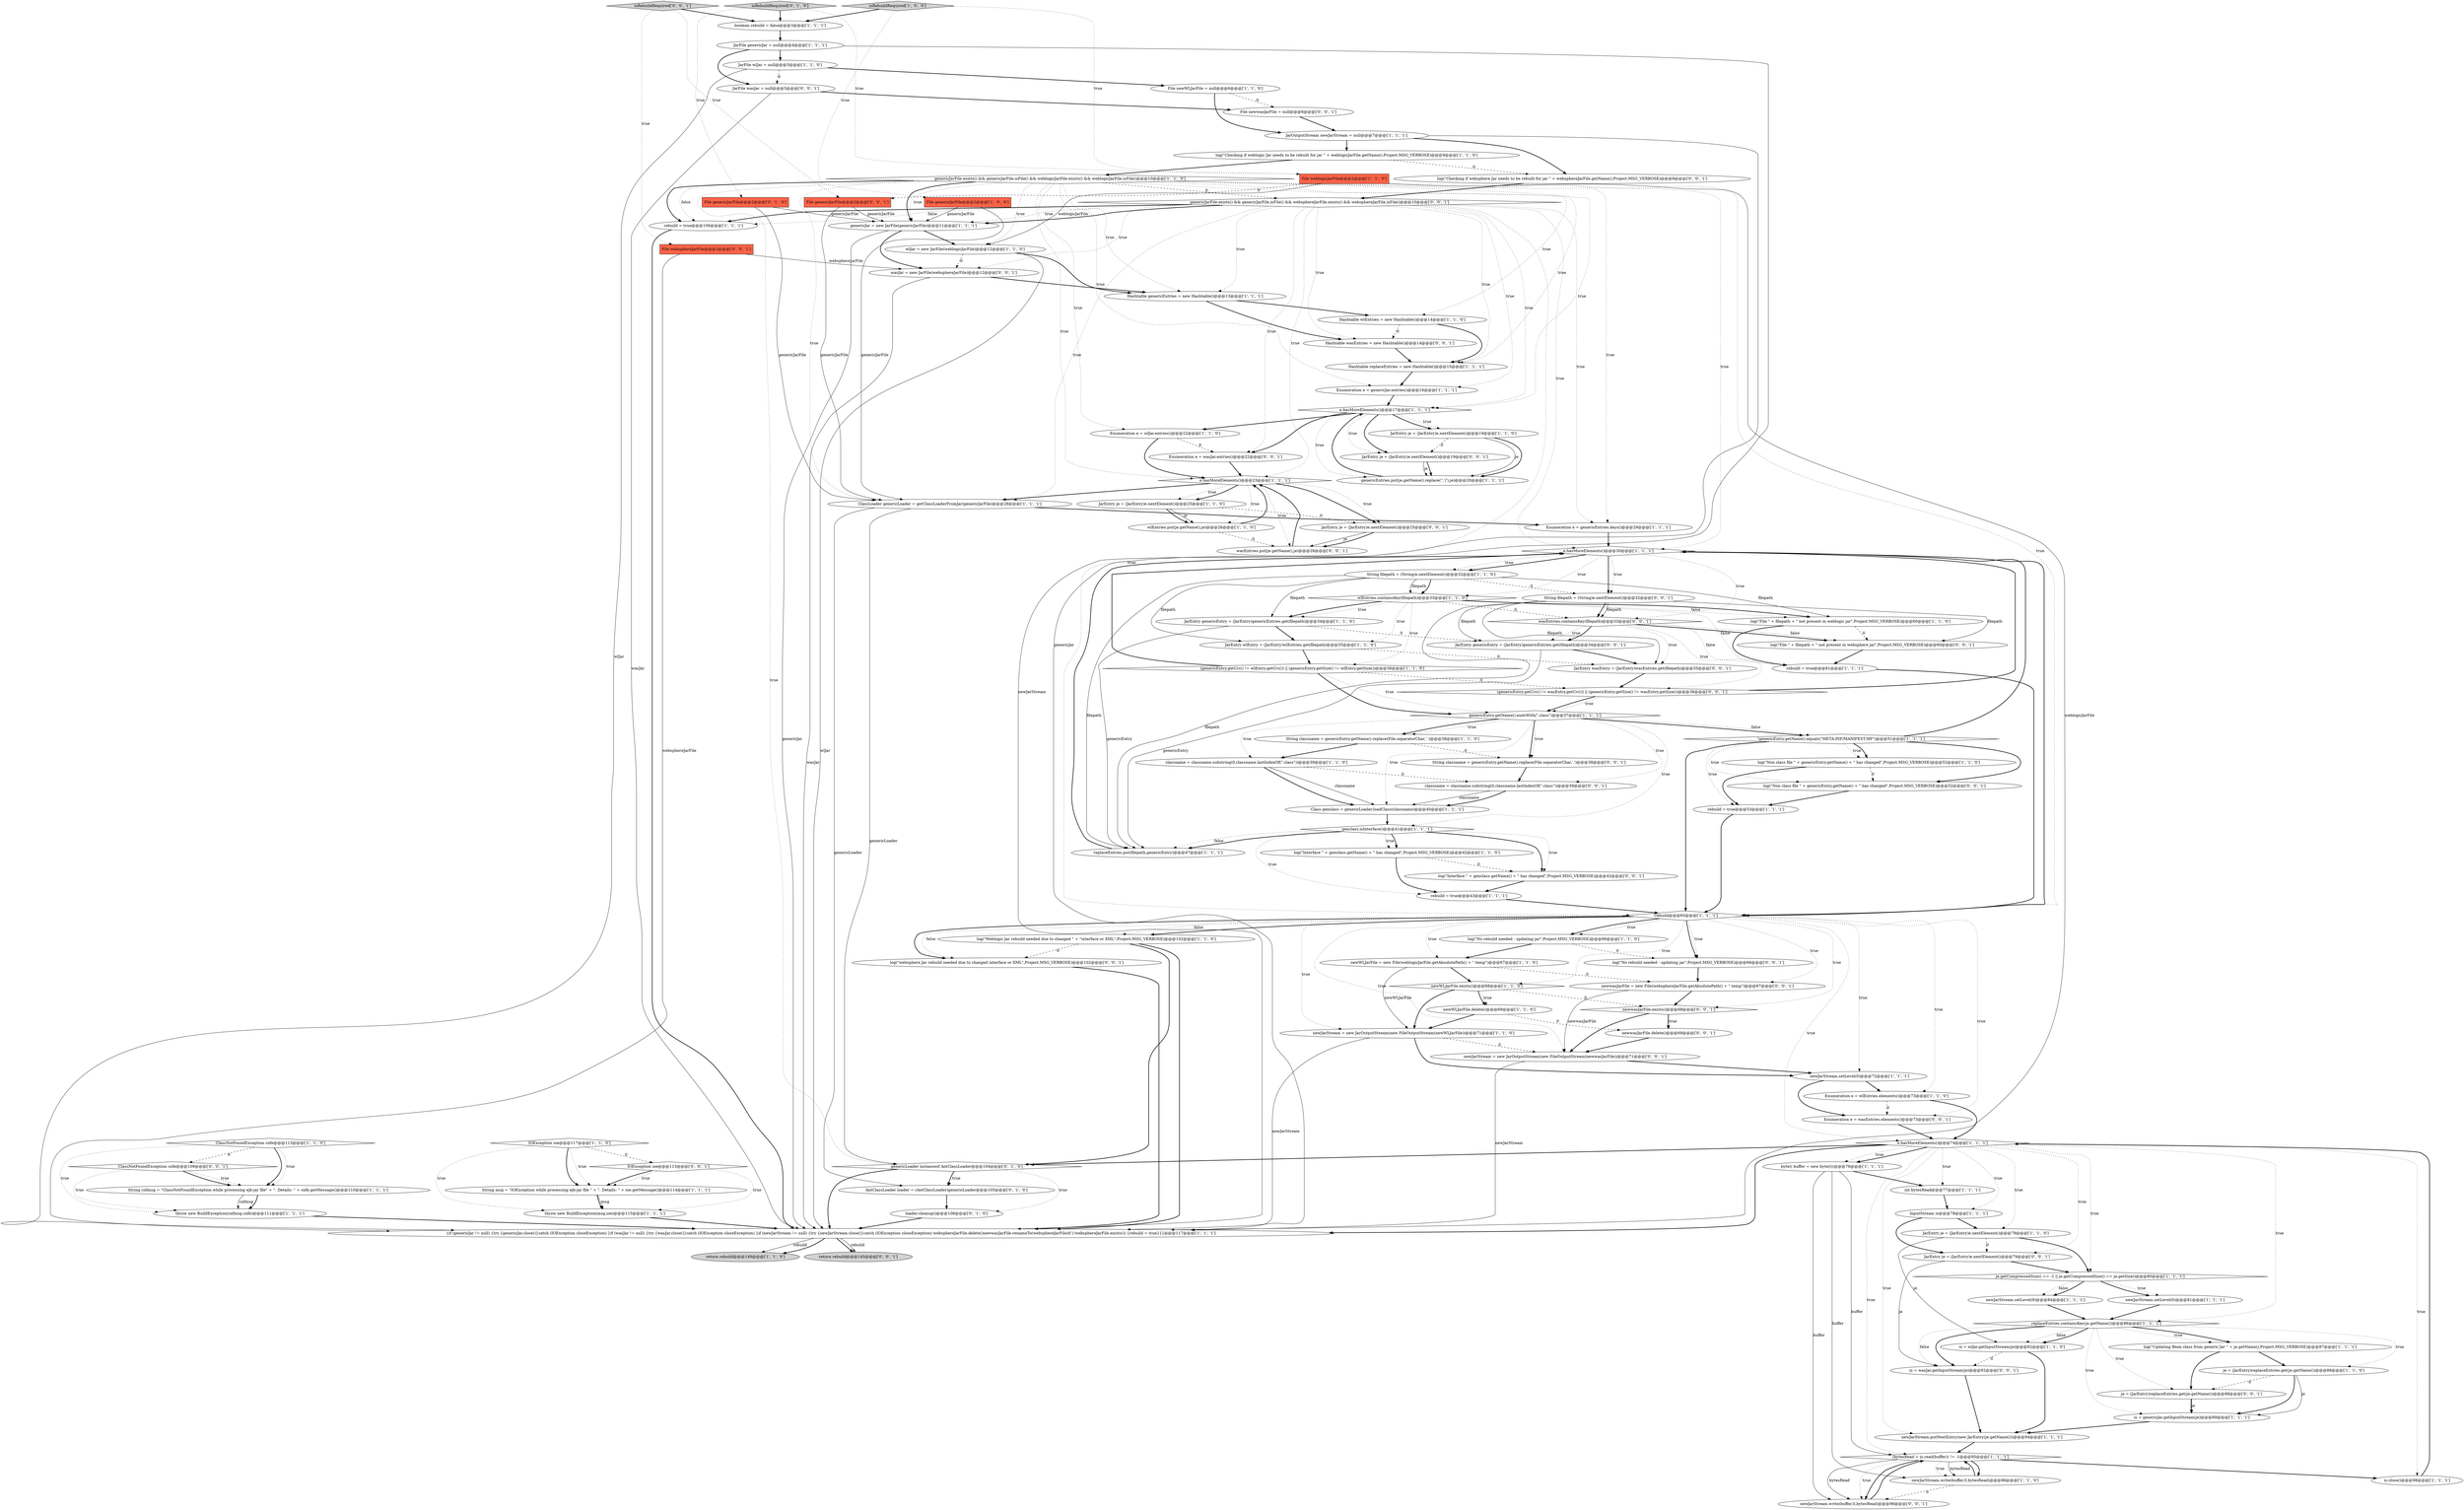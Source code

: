 digraph {
75 [style = filled, label = "newWLJarFile = new File(weblogicJarFile.getAbsolutePath() + \".temp\")@@@67@@@['1', '1', '0']", fillcolor = white, shape = ellipse image = "AAA0AAABBB1BBB"];
29 [style = filled, label = "(bytesRead = is.read(buffer)) != -1@@@95@@@['1', '1', '1']", fillcolor = white, shape = diamond image = "AAA0AAABBB1BBB"];
22 [style = filled, label = "genericJar = new JarFile(genericJarFile)@@@11@@@['1', '1', '1']", fillcolor = white, shape = ellipse image = "AAA0AAABBB1BBB"];
116 [style = filled, label = "log(\"File \" + filepath + \" not present in websphere jar\",Project.MSG_VERBOSE)@@@60@@@['0', '0', '1']", fillcolor = white, shape = ellipse image = "AAA0AAABBB3BBB"];
14 [style = filled, label = "Enumeration e = wlEntries.elements()@@@73@@@['1', '1', '0']", fillcolor = white, shape = ellipse image = "AAA0AAABBB1BBB"];
11 [style = filled, label = "boolean rebuild = false@@@3@@@['1', '1', '1']", fillcolor = white, shape = ellipse image = "AAA0AAABBB1BBB"];
9 [style = filled, label = "JarEntry wlEntry = (JarEntry)wlEntries.get(filepath)@@@35@@@['1', '1', '0']", fillcolor = white, shape = ellipse image = "AAA0AAABBB1BBB"];
32 [style = filled, label = "File newWLJarFile = null@@@6@@@['1', '1', '0']", fillcolor = white, shape = ellipse image = "AAA0AAABBB1BBB"];
39 [style = filled, label = "e.hasMoreElements()@@@17@@@['1', '1', '1']", fillcolor = white, shape = diamond image = "AAA0AAABBB1BBB"];
55 [style = filled, label = "wlEntries.put(je.getName(),je)@@@26@@@['1', '1', '0']", fillcolor = white, shape = ellipse image = "AAA0AAABBB1BBB"];
85 [style = filled, label = "JarEntry wasEntry = (JarEntry)wasEntries.get(filepath)@@@35@@@['0', '0', '1']", fillcolor = white, shape = ellipse image = "AAA0AAABBB3BBB"];
80 [style = filled, label = "AntClassLoader loader = (AntClassLoader)genericLoader@@@105@@@['0', '1', '0']", fillcolor = white, shape = ellipse image = "AAA1AAABBB2BBB"];
13 [style = filled, label = "ClassNotFoundException cnfe@@@113@@@['1', '1', '0']", fillcolor = white, shape = diamond image = "AAA0AAABBB1BBB"];
43 [style = filled, label = "JarOutputStream newJarStream = null@@@7@@@['1', '1', '1']", fillcolor = white, shape = ellipse image = "AAA0AAABBB1BBB"];
74 [style = filled, label = "log(\"Interface \" + genclass.getName() + \" has changed\",Project.MSG_VERBOSE)@@@42@@@['1', '1', '0']", fillcolor = white, shape = ellipse image = "AAA0AAABBB1BBB"];
12 [style = filled, label = "newJarStream = new JarOutputStream(new FileOutputStream(newWLJarFile))@@@71@@@['1', '1', '0']", fillcolor = white, shape = ellipse image = "AAA0AAABBB1BBB"];
40 [style = filled, label = "newWLJarFile.delete()@@@69@@@['1', '1', '0']", fillcolor = white, shape = ellipse image = "AAA0AAABBB1BBB"];
6 [style = filled, label = "IOException ioe@@@117@@@['1', '1', '0']", fillcolor = white, shape = diamond image = "AAA0AAABBB1BBB"];
68 [style = filled, label = "JarEntry je = (JarEntry)e.nextElement()@@@79@@@['1', '1', '0']", fillcolor = white, shape = ellipse image = "AAA0AAABBB1BBB"];
88 [style = filled, label = "log(\"Interface \" + genclass.getName() + \" has changed\",Project.MSG_VERBOSE)@@@42@@@['0', '0', '1']", fillcolor = white, shape = ellipse image = "AAA0AAABBB3BBB"];
24 [style = filled, label = "Hashtable genericEntries = new Hashtable()@@@13@@@['1', '1', '1']", fillcolor = white, shape = ellipse image = "AAA0AAABBB1BBB"];
31 [style = filled, label = "rebuild = true@@@53@@@['1', '1', '1']", fillcolor = white, shape = ellipse image = "AAA0AAABBB1BBB"];
42 [style = filled, label = "newJarStream.setLevel(0)@@@81@@@['1', '1', '1']", fillcolor = white, shape = ellipse image = "AAA0AAABBB1BBB"];
53 [style = filled, label = "log(\"Non class file \" + genericEntry.getName() + \" has changed\",Project.MSG_VERBOSE)@@@52@@@['1', '1', '0']", fillcolor = white, shape = ellipse image = "AAA0AAABBB1BBB"];
50 [style = filled, label = "je = (JarEntry)replaceEntries.get(je.getName())@@@88@@@['1', '1', '0']", fillcolor = white, shape = ellipse image = "AAA0AAABBB1BBB"];
114 [style = filled, label = "newwasJarFile = new File(websphereJarFile.getAbsolutePath() + \".temp\")@@@67@@@['0', '0', '1']", fillcolor = white, shape = ellipse image = "AAA0AAABBB3BBB"];
18 [style = filled, label = "(genericEntry.getCrc() != wlEntry.getCrc()) || (genericEntry.getSize() != wlEntry.getSize())@@@36@@@['1', '1', '0']", fillcolor = white, shape = diamond image = "AAA0AAABBB1BBB"];
115 [style = filled, label = "wasJar = new JarFile(websphereJarFile)@@@12@@@['0', '0', '1']", fillcolor = white, shape = ellipse image = "AAA0AAABBB3BBB"];
59 [style = filled, label = "wlJar = new JarFile(weblogicJarFile)@@@12@@@['1', '1', '0']", fillcolor = white, shape = ellipse image = "AAA0AAABBB1BBB"];
21 [style = filled, label = "{if (genericJar != null) {try {genericJar.close()}catch (IOException closeException) }if (wasJar != null) {try {wasJar.close()}catch (IOException closeException) }if (newJarStream != null) {try {newJarStream.close()}catch (IOException closeException) websphereJarFile.delete()newwasJarFile.renameTo(websphereJarFile)if (!websphereJarFile.exists()) {rebuild = true}}}@@@117@@@['1', '1', '1']", fillcolor = white, shape = ellipse image = "AAA0AAABBB1BBB"];
76 [style = filled, label = "JarEntry je = (JarEntry)e.nextElement()@@@25@@@['1', '1', '0']", fillcolor = white, shape = ellipse image = "AAA0AAABBB1BBB"];
52 [style = filled, label = "rebuild = true@@@106@@@['1', '1', '1']", fillcolor = white, shape = ellipse image = "AAA0AAABBB1BBB"];
97 [style = filled, label = "genericJarFile.exists() && genericJarFile.isFile() && websphereJarFile.exists() && websphereJarFile.isFile()@@@10@@@['0', '0', '1']", fillcolor = white, shape = diamond image = "AAA0AAABBB3BBB"];
62 [style = filled, label = "File weblogicJarFile@@@2@@@['1', '1', '0']", fillcolor = tomato, shape = box image = "AAA0AAABBB1BBB"];
58 [style = filled, label = "replaceEntries.containsKey(je.getName())@@@86@@@['1', '1', '1']", fillcolor = white, shape = diamond image = "AAA0AAABBB1BBB"];
28 [style = filled, label = "newJarStream.setLevel(9)@@@84@@@['1', '1', '1']", fillcolor = white, shape = ellipse image = "AAA0AAABBB1BBB"];
109 [style = filled, label = "log(\"Checking if websphere Jar needs to be rebuilt for jar \" + websphereJarFile.getName(),Project.MSG_VERBOSE)@@@9@@@['0', '0', '1']", fillcolor = white, shape = ellipse image = "AAA0AAABBB3BBB"];
37 [style = filled, label = "e.hasMoreElements()@@@74@@@['1', '1', '1']", fillcolor = white, shape = diamond image = "AAA0AAABBB1BBB"];
112 [style = filled, label = "newJarStream = new JarOutputStream(new FileOutputStream(newwasJarFile))@@@71@@@['0', '0', '1']", fillcolor = white, shape = ellipse image = "AAA0AAABBB3BBB"];
94 [style = filled, label = "return rebuild@@@145@@@['0', '0', '1']", fillcolor = lightgray, shape = ellipse image = "AAA0AAABBB3BBB"];
54 [style = filled, label = "is = genericJar.getInputStream(je)@@@89@@@['1', '1', '1']", fillcolor = white, shape = ellipse image = "AAA0AAABBB1BBB"];
96 [style = filled, label = "ClassNotFoundException cnfe@@@109@@@['0', '0', '1']", fillcolor = white, shape = diamond image = "AAA0AAABBB3BBB"];
70 [style = filled, label = "JarFile wlJar = null@@@5@@@['1', '1', '0']", fillcolor = white, shape = ellipse image = "AAA0AAABBB1BBB"];
90 [style = filled, label = "isRebuildRequired['0', '0', '1']", fillcolor = lightgray, shape = diamond image = "AAA0AAABBB3BBB"];
66 [style = filled, label = "newJarStream.setLevel(0)@@@72@@@['1', '1', '1']", fillcolor = white, shape = ellipse image = "AAA0AAABBB1BBB"];
57 [style = filled, label = "newWLJarFile.exists()@@@68@@@['1', '1', '0']", fillcolor = white, shape = diamond image = "AAA0AAABBB1BBB"];
8 [style = filled, label = "byte(( buffer = new byte((((@@@76@@@['1', '1', '1']", fillcolor = white, shape = ellipse image = "AAA0AAABBB1BBB"];
51 [style = filled, label = "Hashtable wlEntries = new Hashtable()@@@14@@@['1', '1', '0']", fillcolor = white, shape = ellipse image = "AAA0AAABBB1BBB"];
44 [style = filled, label = "e.hasMoreElements()@@@30@@@['1', '1', '1']", fillcolor = white, shape = diamond image = "AAA0AAABBB1BBB"];
120 [style = filled, label = "newwasJarFile.delete()@@@69@@@['0', '0', '1']", fillcolor = white, shape = ellipse image = "AAA0AAABBB3BBB"];
110 [style = filled, label = "File genericJarFile@@@2@@@['0', '0', '1']", fillcolor = tomato, shape = box image = "AAA0AAABBB3BBB"];
38 [style = filled, label = "wlEntries.containsKey(filepath)@@@33@@@['1', '1', '0']", fillcolor = white, shape = diamond image = "AAA0AAABBB1BBB"];
45 [style = filled, label = "String filepath = (String)e.nextElement()@@@32@@@['1', '1', '0']", fillcolor = white, shape = ellipse image = "AAA0AAABBB1BBB"];
1 [style = filled, label = "genericEntry.getName().endsWith(\".class\")@@@37@@@['1', '1', '1']", fillcolor = white, shape = diamond image = "AAA0AAABBB1BBB"];
17 [style = filled, label = "File genericJarFile@@@2@@@['1', '0', '0']", fillcolor = tomato, shape = box image = "AAA0AAABBB1BBB"];
79 [style = filled, label = "loader.cleanup()@@@106@@@['0', '1', '0']", fillcolor = white, shape = ellipse image = "AAA1AAABBB2BBB"];
77 [style = filled, label = "log(\"Checking if weblogic Jar needs to be rebuilt for jar \" + weblogicJarFile.getName(),Project.MSG_VERBOSE)@@@9@@@['1', '1', '0']", fillcolor = white, shape = ellipse image = "AAA0AAABBB1BBB"];
107 [style = filled, label = "log(\"Non class file \" + genericEntry.getName() + \" has changed\",Project.MSG_VERBOSE)@@@52@@@['0', '0', '1']", fillcolor = white, shape = ellipse image = "AAA0AAABBB3BBB"];
103 [style = filled, label = "log(\"No rebuild needed - updating jar\",Project.MSG_VERBOSE)@@@66@@@['0', '0', '1']", fillcolor = white, shape = ellipse image = "AAA0AAABBB3BBB"];
89 [style = filled, label = "classname = classname.substring(0,classname.lastIndexOf(\".class\"))@@@39@@@['0', '0', '1']", fillcolor = white, shape = ellipse image = "AAA0AAABBB3BBB"];
5 [style = filled, label = "log(\"Updating Bean class from generic Jar \" + je.getName(),Project.MSG_VERBOSE)@@@87@@@['1', '1', '1']", fillcolor = white, shape = ellipse image = "AAA0AAABBB1BBB"];
92 [style = filled, label = "wasEntries.containsKey(filepath)@@@33@@@['0', '0', '1']", fillcolor = white, shape = diamond image = "AAA0AAABBB3BBB"];
86 [style = filled, label = "wasEntries.put(je.getName(),je)@@@26@@@['0', '0', '1']", fillcolor = white, shape = ellipse image = "AAA0AAABBB3BBB"];
65 [style = filled, label = "!rebuild@@@65@@@['1', '1', '1']", fillcolor = white, shape = diamond image = "AAA0AAABBB1BBB"];
78 [style = filled, label = "genericEntries.put(je.getName().replace('\','/'),je)@@@20@@@['1', '1', '1']", fillcolor = white, shape = ellipse image = "AAA0AAABBB1BBB"];
93 [style = filled, label = "log(\"websphere Jar rebuild needed due to changed interface or XML\",Project.MSG_VERBOSE)@@@102@@@['0', '0', '1']", fillcolor = white, shape = ellipse image = "AAA0AAABBB3BBB"];
16 [style = filled, label = "log(\"No rebuild needed - updating jar\",Project.MSG_VERBOSE)@@@66@@@['1', '1', '0']", fillcolor = white, shape = ellipse image = "AAA0AAABBB1BBB"];
23 [style = filled, label = "JarEntry genericEntry = (JarEntry)genericEntries.get(filepath)@@@34@@@['1', '1', '0']", fillcolor = white, shape = ellipse image = "AAA0AAABBB1BBB"];
111 [style = filled, label = "JarFile wasJar = null@@@5@@@['0', '0', '1']", fillcolor = white, shape = ellipse image = "AAA0AAABBB3BBB"];
3 [style = filled, label = "Enumeration e = genericEntries.keys()@@@29@@@['1', '1', '1']", fillcolor = white, shape = ellipse image = "AAA0AAABBB1BBB"];
91 [style = filled, label = "File newwasJarFile = null@@@6@@@['0', '0', '1']", fillcolor = white, shape = ellipse image = "AAA0AAABBB3BBB"];
98 [style = filled, label = "(genericEntry.getCrc() != wasEntry.getCrc()) || (genericEntry.getSize() != wasEntry.getSize())@@@36@@@['0', '0', '1']", fillcolor = white, shape = diamond image = "AAA0AAABBB3BBB"];
84 [style = filled, label = "Hashtable wasEntries = new Hashtable()@@@14@@@['0', '0', '1']", fillcolor = white, shape = ellipse image = "AAA0AAABBB3BBB"];
25 [style = filled, label = "ClassLoader genericLoader = getClassLoaderFromJar(genericJarFile)@@@28@@@['1', '1', '1']", fillcolor = white, shape = ellipse image = "AAA0AAABBB1BBB"];
35 [style = filled, label = "is = wlJar.getInputStream(je)@@@92@@@['1', '1', '0']", fillcolor = white, shape = ellipse image = "AAA0AAABBB1BBB"];
108 [style = filled, label = "je = (JarEntry)replaceEntries.get(je.getName())@@@88@@@['0', '0', '1']", fillcolor = white, shape = ellipse image = "AAA0AAABBB3BBB"];
67 [style = filled, label = "String cnfmsg = \"ClassNotFoundException while processing ejb-jar file\" + \". Details: \" + cnfe.getMessage()@@@110@@@['1', '1', '1']", fillcolor = white, shape = ellipse image = "AAA0AAABBB1BBB"];
60 [style = filled, label = "String msg = \"IOException while processing ejb-jar file \" + \". Details: \" + ioe.getMessage()@@@114@@@['1', '1', '1']", fillcolor = white, shape = ellipse image = "AAA0AAABBB1BBB"];
87 [style = filled, label = "newJarStream.write(buffer,0,bytesRead)@@@96@@@['0', '0', '1']", fillcolor = white, shape = ellipse image = "AAA0AAABBB3BBB"];
95 [style = filled, label = "JarEntry genericEntry = (JarEntry)genericEntries.get(filepath)@@@34@@@['0', '0', '1']", fillcolor = white, shape = ellipse image = "AAA0AAABBB3BBB"];
34 [style = filled, label = "rebuild = true@@@43@@@['1', '1', '1']", fillcolor = white, shape = ellipse image = "AAA0AAABBB1BBB"];
100 [style = filled, label = "String filepath = (String)e.nextElement()@@@32@@@['0', '0', '1']", fillcolor = white, shape = ellipse image = "AAA0AAABBB3BBB"];
64 [style = filled, label = "JarEntry je = (JarEntry)e.nextElement()@@@19@@@['1', '1', '0']", fillcolor = white, shape = ellipse image = "AAA0AAABBB1BBB"];
36 [style = filled, label = "throw new BuildException(cnfmsg,cnfe)@@@111@@@['1', '1', '1']", fillcolor = white, shape = ellipse image = "AAA0AAABBB1BBB"];
10 [style = filled, label = "!genericEntry.getName().equals(\"META-INF/MANIFEST.MF\")@@@51@@@['1', '1', '1']", fillcolor = white, shape = diamond image = "AAA0AAABBB1BBB"];
47 [style = filled, label = "int bytesRead@@@77@@@['1', '1', '1']", fillcolor = white, shape = ellipse image = "AAA0AAABBB1BBB"];
56 [style = filled, label = "throw new BuildException(msg,ioe)@@@115@@@['1', '1', '1']", fillcolor = white, shape = ellipse image = "AAA0AAABBB1BBB"];
73 [style = filled, label = "log(\"File \" + filepath + \" not present in weblogic jar\",Project.MSG_VERBOSE)@@@60@@@['1', '1', '0']", fillcolor = white, shape = ellipse image = "AAA0AAABBB1BBB"];
101 [style = filled, label = "JarEntry je = (JarEntry)e.nextElement()@@@19@@@['0', '0', '1']", fillcolor = white, shape = ellipse image = "AAA0AAABBB3BBB"];
117 [style = filled, label = "JarEntry je = (JarEntry)e.nextElement()@@@25@@@['0', '0', '1']", fillcolor = white, shape = ellipse image = "AAA0AAABBB3BBB"];
7 [style = filled, label = "Enumeration e = genericJar.entries()@@@16@@@['1', '1', '1']", fillcolor = white, shape = ellipse image = "AAA0AAABBB1BBB"];
102 [style = filled, label = "is = wasJar.getInputStream(je)@@@92@@@['0', '0', '1']", fillcolor = white, shape = ellipse image = "AAA0AAABBB3BBB"];
72 [style = filled, label = "return rebuild@@@149@@@['1', '1', '0']", fillcolor = lightgray, shape = ellipse image = "AAA0AAABBB1BBB"];
41 [style = filled, label = "classname = classname.substring(0,classname.lastIndexOf(\".class\"))@@@39@@@['1', '1', '0']", fillcolor = white, shape = ellipse image = "AAA0AAABBB1BBB"];
30 [style = filled, label = "JarFile genericJar = null@@@4@@@['1', '1', '1']", fillcolor = white, shape = ellipse image = "AAA0AAABBB1BBB"];
2 [style = filled, label = "rebuild = true@@@61@@@['1', '1', '1']", fillcolor = white, shape = ellipse image = "AAA0AAABBB1BBB"];
119 [style = filled, label = "IOException ioe@@@113@@@['0', '0', '1']", fillcolor = white, shape = diamond image = "AAA0AAABBB3BBB"];
0 [style = filled, label = "Enumeration e = wlJar.entries()@@@22@@@['1', '1', '0']", fillcolor = white, shape = ellipse image = "AAA0AAABBB1BBB"];
19 [style = filled, label = "newJarStream.write(buffer,0,bytesRead)@@@96@@@['1', '1', '0']", fillcolor = white, shape = ellipse image = "AAA0AAABBB1BBB"];
49 [style = filled, label = "newJarStream.putNextEntry(new JarEntry(je.getName()))@@@94@@@['1', '1', '1']", fillcolor = white, shape = ellipse image = "AAA0AAABBB1BBB"];
83 [style = filled, label = "genericLoader instanceof AntClassLoader@@@104@@@['0', '1', '0']", fillcolor = white, shape = diamond image = "AAA1AAABBB2BBB"];
69 [style = filled, label = "log(\"Weblogic Jar rebuild needed due to changed \" + \"interface or XML\",Project.MSG_VERBOSE)@@@102@@@['1', '1', '0']", fillcolor = white, shape = ellipse image = "AAA0AAABBB1BBB"];
99 [style = filled, label = "newwasJarFile.exists()@@@68@@@['0', '0', '1']", fillcolor = white, shape = diamond image = "AAA0AAABBB3BBB"];
15 [style = filled, label = "je.getCompressedSize() == -1 || je.getCompressedSize() == je.getSize()@@@80@@@['1', '1', '1']", fillcolor = white, shape = diamond image = "AAA0AAABBB1BBB"];
46 [style = filled, label = "Class genclass = genericLoader.loadClass(classname)@@@40@@@['1', '1', '1']", fillcolor = white, shape = ellipse image = "AAA0AAABBB1BBB"];
20 [style = filled, label = "genericJarFile.exists() && genericJarFile.isFile() && weblogicJarFile.exists() && weblogicJarFile.isFile()@@@10@@@['1', '1', '0']", fillcolor = white, shape = diamond image = "AAA0AAABBB1BBB"];
33 [style = filled, label = "e.hasMoreElements()@@@23@@@['1', '1', '1']", fillcolor = white, shape = diamond image = "AAA0AAABBB1BBB"];
113 [style = filled, label = "String classname = genericEntry.getName().replace(File.separatorChar,'.')@@@38@@@['0', '0', '1']", fillcolor = white, shape = ellipse image = "AAA0AAABBB3BBB"];
4 [style = filled, label = "Hashtable replaceEntries = new Hashtable()@@@15@@@['1', '1', '1']", fillcolor = white, shape = ellipse image = "AAA0AAABBB1BBB"];
81 [style = filled, label = "isRebuildRequired['0', '1', '0']", fillcolor = lightgray, shape = diamond image = "AAA0AAABBB2BBB"];
26 [style = filled, label = "String classname = genericEntry.getName().replace(File.separatorChar,'.')@@@38@@@['1', '1', '0']", fillcolor = white, shape = ellipse image = "AAA0AAABBB1BBB"];
105 [style = filled, label = "Enumeration e = wasJar.entries()@@@22@@@['0', '0', '1']", fillcolor = white, shape = ellipse image = "AAA0AAABBB3BBB"];
71 [style = filled, label = "genclass.isInterface()@@@41@@@['1', '1', '1']", fillcolor = white, shape = diamond image = "AAA0AAABBB1BBB"];
104 [style = filled, label = "Enumeration e = wasEntries.elements()@@@73@@@['0', '0', '1']", fillcolor = white, shape = ellipse image = "AAA0AAABBB3BBB"];
118 [style = filled, label = "JarEntry je = (JarEntry)e.nextElement()@@@79@@@['0', '0', '1']", fillcolor = white, shape = ellipse image = "AAA0AAABBB3BBB"];
106 [style = filled, label = "File websphereJarFile@@@2@@@['0', '0', '1']", fillcolor = tomato, shape = box image = "AAA0AAABBB3BBB"];
48 [style = filled, label = "isRebuildRequired['1', '0', '0']", fillcolor = lightgray, shape = diamond image = "AAA0AAABBB1BBB"];
82 [style = filled, label = "File genericJarFile@@@2@@@['0', '1', '0']", fillcolor = tomato, shape = box image = "AAA0AAABBB2BBB"];
63 [style = filled, label = "replaceEntries.put(filepath,genericEntry)@@@47@@@['1', '1', '1']", fillcolor = white, shape = ellipse image = "AAA0AAABBB1BBB"];
61 [style = filled, label = "is.close()@@@98@@@['1', '1', '1']", fillcolor = white, shape = ellipse image = "AAA0AAABBB1BBB"];
27 [style = filled, label = "InputStream is@@@78@@@['1', '1', '1']", fillcolor = white, shape = ellipse image = "AAA0AAABBB1BBB"];
20->25 [style = dotted, label="true"];
29->19 [style = bold, label=""];
35->102 [style = dashed, label="0"];
65->112 [style = dotted, label="true"];
8->29 [style = solid, label="buffer"];
39->78 [style = dotted, label="true"];
12->21 [style = solid, label="newJarStream"];
37->29 [style = dotted, label="true"];
75->114 [style = dashed, label="0"];
16->103 [style = dashed, label="0"];
97->4 [style = dotted, label="true"];
6->56 [style = dotted, label="true"];
65->16 [style = dotted, label="true"];
10->65 [style = bold, label=""];
20->52 [style = bold, label=""];
10->107 [style = bold, label=""];
109->97 [style = bold, label=""];
97->115 [style = dotted, label="true"];
76->55 [style = solid, label="je"];
83->80 [style = bold, label=""];
85->98 [style = bold, label=""];
13->96 [style = dashed, label="0"];
65->99 [style = dotted, label="true"];
44->100 [style = dotted, label="true"];
58->50 [style = dotted, label="true"];
97->105 [style = dotted, label="true"];
106->21 [style = solid, label="websphereJarFile"];
106->115 [style = solid, label="websphereJarFile"];
10->53 [style = dotted, label="true"];
45->63 [style = solid, label="filepath"];
20->52 [style = dotted, label="false"];
99->120 [style = bold, label=""];
20->97 [style = dashed, label="0"];
65->14 [style = dotted, label="true"];
97->52 [style = bold, label=""];
102->49 [style = bold, label=""];
43->21 [style = solid, label="newJarStream"];
12->66 [style = bold, label=""];
38->9 [style = dotted, label="true"];
61->37 [style = bold, label=""];
65->75 [style = dotted, label="true"];
78->39 [style = bold, label=""];
110->25 [style = solid, label="genericJarFile"];
45->38 [style = bold, label=""];
68->35 [style = solid, label="je"];
70->21 [style = solid, label="wlJar"];
87->29 [style = bold, label=""];
10->44 [style = bold, label=""];
111->21 [style = solid, label="wasJar"];
22->59 [style = bold, label=""];
30->70 [style = bold, label=""];
20->33 [style = dotted, label="true"];
71->74 [style = dotted, label="true"];
55->33 [style = bold, label=""];
65->104 [style = dotted, label="true"];
39->64 [style = dotted, label="true"];
70->32 [style = bold, label=""];
30->111 [style = bold, label=""];
57->40 [style = bold, label=""];
40->12 [style = bold, label=""];
101->78 [style = bold, label=""];
31->65 [style = bold, label=""];
100->95 [style = solid, label="filepath"];
1->41 [style = dotted, label="true"];
100->92 [style = solid, label="filepath"];
64->101 [style = dashed, label="0"];
33->86 [style = dotted, label="true"];
1->89 [style = dotted, label="true"];
67->36 [style = bold, label=""];
114->112 [style = solid, label="newwasJarFile"];
62->110 [style = dashed, label="0"];
98->1 [style = bold, label=""];
44->92 [style = dotted, label="true"];
38->73 [style = dotted, label="false"];
22->115 [style = bold, label=""];
3->44 [style = bold, label=""];
51->84 [style = dashed, label="0"];
50->54 [style = solid, label="je"];
114->99 [style = bold, label=""];
25->3 [style = bold, label=""];
1->113 [style = dotted, label="true"];
83->21 [style = bold, label=""];
18->98 [style = dashed, label="0"];
6->60 [style = bold, label=""];
53->107 [style = dashed, label="0"];
8->87 [style = solid, label="buffer"];
65->69 [style = dotted, label="false"];
69->21 [style = bold, label=""];
5->50 [style = bold, label=""];
20->7 [style = dotted, label="true"];
44->45 [style = dotted, label="true"];
92->95 [style = dotted, label="true"];
29->61 [style = bold, label=""];
26->113 [style = dashed, label="0"];
41->46 [style = bold, label=""];
37->58 [style = dotted, label="true"];
13->67 [style = bold, label=""];
15->28 [style = dotted, label="false"];
95->63 [style = solid, label="genericEntry"];
62->21 [style = solid, label="weblogicJarFile"];
98->1 [style = dotted, label="true"];
47->27 [style = bold, label=""];
93->21 [style = bold, label=""];
37->83 [style = bold, label=""];
97->84 [style = dotted, label="true"];
76->55 [style = bold, label=""];
17->22 [style = solid, label="genericJarFile"];
11->30 [style = bold, label=""];
37->21 [style = bold, label=""];
38->2 [style = dotted, label="false"];
110->22 [style = solid, label="genericJarFile"];
33->117 [style = dotted, label="true"];
27->68 [style = bold, label=""];
59->115 [style = dashed, label="0"];
6->60 [style = dotted, label="true"];
37->118 [style = dotted, label="true"];
45->9 [style = solid, label="filepath"];
37->27 [style = dotted, label="true"];
58->108 [style = dotted, label="true"];
89->46 [style = solid, label="classname"];
51->4 [style = bold, label=""];
91->43 [style = bold, label=""];
82->25 [style = solid, label="genericJarFile"];
73->116 [style = dashed, label="0"];
23->63 [style = solid, label="genericEntry"];
99->120 [style = dotted, label="true"];
44->65 [style = bold, label=""];
41->46 [style = solid, label="classname"];
10->31 [style = dotted, label="true"];
96->67 [style = dotted, label="true"];
46->71 [style = bold, label=""];
90->11 [style = bold, label=""];
63->44 [style = bold, label=""];
108->54 [style = bold, label=""];
84->4 [style = bold, label=""];
79->21 [style = bold, label=""];
25->80 [style = solid, label="genericLoader"];
65->16 [style = bold, label=""];
34->65 [style = bold, label=""];
15->42 [style = dotted, label="true"];
18->1 [style = bold, label=""];
92->98 [style = dotted, label="true"];
92->2 [style = dotted, label="false"];
32->43 [style = bold, label=""];
74->34 [style = bold, label=""];
18->1 [style = dotted, label="true"];
75->12 [style = solid, label="newWLJarFile"];
60->56 [style = solid, label="msg"];
5->108 [style = bold, label=""];
12->112 [style = dashed, label="0"];
111->91 [style = bold, label=""];
81->62 [style = dotted, label="true"];
39->64 [style = bold, label=""];
44->45 [style = bold, label=""];
97->7 [style = dotted, label="true"];
20->59 [style = dotted, label="true"];
74->88 [style = dashed, label="0"];
65->103 [style = dotted, label="true"];
37->8 [style = dotted, label="true"];
69->93 [style = dashed, label="0"];
37->68 [style = dotted, label="true"];
20->22 [style = dotted, label="true"];
82->22 [style = solid, label="genericJarFile"];
71->63 [style = dotted, label="false"];
35->49 [style = bold, label=""];
16->75 [style = bold, label=""];
58->35 [style = dotted, label="false"];
33->25 [style = bold, label=""];
71->88 [style = dotted, label="true"];
101->78 [style = solid, label="je"];
1->46 [style = dotted, label="true"];
88->34 [style = bold, label=""];
23->9 [style = bold, label=""];
80->79 [style = bold, label=""];
65->66 [style = dotted, label="true"];
24->51 [style = bold, label=""];
92->116 [style = bold, label=""];
22->21 [style = solid, label="genericJar"];
117->86 [style = solid, label="je"];
65->37 [style = dotted, label="true"];
92->116 [style = dotted, label="false"];
118->102 [style = solid, label="je"];
86->33 [style = bold, label=""];
53->31 [style = bold, label=""];
42->58 [style = bold, label=""];
20->65 [style = dotted, label="true"];
119->60 [style = bold, label=""];
43->109 [style = bold, label=""];
20->39 [style = dotted, label="true"];
77->109 [style = dashed, label="0"];
98->44 [style = bold, label=""];
119->56 [style = dotted, label="true"];
13->67 [style = dotted, label="true"];
29->19 [style = dotted, label="true"];
19->87 [style = dashed, label="0"];
95->85 [style = bold, label=""];
97->33 [style = dotted, label="true"];
45->23 [style = solid, label="filepath"];
58->5 [style = dotted, label="true"];
97->22 [style = dotted, label="true"];
8->19 [style = solid, label="buffer"];
37->47 [style = dotted, label="true"];
50->54 [style = bold, label=""];
100->85 [style = solid, label="filepath"];
73->2 [style = bold, label=""];
120->112 [style = bold, label=""];
117->86 [style = bold, label=""];
90->106 [style = dotted, label="true"];
90->110 [style = dotted, label="true"];
1->10 [style = bold, label=""];
8->47 [style = bold, label=""];
23->95 [style = dashed, label="0"];
44->100 [style = bold, label=""];
57->99 [style = dashed, label="0"];
41->89 [style = dashed, label="0"];
107->31 [style = bold, label=""];
20->24 [style = dotted, label="true"];
32->91 [style = dashed, label="0"];
65->69 [style = bold, label=""];
39->105 [style = bold, label=""];
62->59 [style = solid, label="weblogicJarFile"];
1->71 [style = dotted, label="true"];
58->102 [style = dotted, label="false"];
50->108 [style = dashed, label="0"];
1->26 [style = dotted, label="true"];
26->41 [style = bold, label=""];
45->73 [style = solid, label="filepath"];
39->101 [style = dotted, label="true"];
65->114 [style = dotted, label="true"];
58->35 [style = bold, label=""];
97->44 [style = dotted, label="true"];
30->21 [style = solid, label="genericJar"];
89->46 [style = bold, label=""];
100->116 [style = solid, label="filepath"];
68->15 [style = bold, label=""];
52->21 [style = bold, label=""];
81->82 [style = dotted, label="true"];
81->11 [style = bold, label=""];
4->7 [style = bold, label=""];
20->44 [style = dotted, label="true"];
71->63 [style = bold, label=""];
65->12 [style = dotted, label="true"];
20->22 [style = bold, label=""];
119->60 [style = dotted, label="true"];
71->74 [style = bold, label=""];
1->10 [style = dotted, label="false"];
104->37 [style = bold, label=""];
60->56 [style = bold, label=""];
66->104 [style = bold, label=""];
20->0 [style = dotted, label="true"];
24->84 [style = bold, label=""];
97->3 [style = dotted, label="true"];
21->94 [style = bold, label=""];
1->113 [style = bold, label=""];
1->26 [style = bold, label=""];
20->51 [style = dotted, label="true"];
25->83 [style = solid, label="genericLoader"];
67->36 [style = solid, label="cnfmsg"];
65->93 [style = bold, label=""];
112->66 [style = bold, label=""];
59->21 [style = solid, label="wlJar"];
44->38 [style = dotted, label="true"];
97->25 [style = dotted, label="true"];
54->49 [style = bold, label=""];
43->77 [style = bold, label=""];
29->87 [style = bold, label=""];
38->92 [style = dashed, label="0"];
97->52 [style = dotted, label="false"];
108->54 [style = solid, label="je"];
14->37 [style = bold, label=""];
68->118 [style = dashed, label="0"];
37->49 [style = dotted, label="true"];
71->34 [style = dotted, label="true"];
96->67 [style = bold, label=""];
97->65 [style = dotted, label="true"];
100->63 [style = solid, label="filepath"];
15->28 [style = bold, label=""];
10->53 [style = bold, label=""];
58->5 [style = bold, label=""];
76->117 [style = dashed, label="0"];
48->11 [style = bold, label=""];
33->117 [style = bold, label=""];
29->87 [style = solid, label="bytesRead"];
105->33 [style = bold, label=""];
92->95 [style = bold, label=""];
29->87 [style = dotted, label="true"];
66->14 [style = bold, label=""];
28->58 [style = bold, label=""];
48->17 [style = dotted, label="true"];
37->8 [style = bold, label=""];
33->76 [style = dotted, label="true"];
40->120 [style = dashed, label="0"];
97->22 [style = bold, label=""];
65->103 [style = bold, label=""];
97->39 [style = dotted, label="true"];
71->88 [style = bold, label=""];
38->23 [style = dotted, label="true"];
0->105 [style = dashed, label="0"];
9->85 [style = dashed, label="0"];
36->21 [style = bold, label=""];
19->29 [style = bold, label=""];
21->94 [style = solid, label="rebuild"];
38->73 [style = bold, label=""];
59->24 [style = bold, label=""];
20->83 [style = dotted, label="true"];
92->85 [style = dotted, label="true"];
10->107 [style = dotted, label="true"];
21->72 [style = solid, label="rebuild"];
2->65 [style = bold, label=""];
75->57 [style = bold, label=""];
77->20 [style = bold, label=""];
38->23 [style = bold, label=""];
7->39 [style = bold, label=""];
39->101 [style = bold, label=""];
38->18 [style = dotted, label="true"];
49->29 [style = bold, label=""];
21->72 [style = bold, label=""];
13->36 [style = dotted, label="true"];
37->15 [style = dotted, label="true"];
65->93 [style = dotted, label="false"];
103->114 [style = bold, label=""];
20->3 [style = dotted, label="true"];
33->55 [style = dotted, label="true"];
45->38 [style = solid, label="filepath"];
17->25 [style = solid, label="genericJarFile"];
83->80 [style = dotted, label="true"];
115->21 [style = solid, label="wasJar"];
57->12 [style = bold, label=""];
96->36 [style = dotted, label="true"];
58->102 [style = bold, label=""];
56->21 [style = bold, label=""];
65->57 [style = dotted, label="true"];
48->62 [style = dotted, label="true"];
64->78 [style = solid, label="je"];
113->89 [style = bold, label=""];
15->42 [style = bold, label=""];
69->83 [style = bold, label=""];
97->24 [style = dotted, label="true"];
58->54 [style = dotted, label="true"];
33->76 [style = bold, label=""];
9->18 [style = bold, label=""];
0->33 [style = bold, label=""];
118->15 [style = bold, label=""];
55->86 [style = dashed, label="0"];
27->118 [style = bold, label=""];
14->104 [style = dashed, label="0"];
83->79 [style = dotted, label="true"];
115->24 [style = bold, label=""];
29->19 [style = solid, label="bytesRead"];
37->61 [style = dotted, label="true"];
57->40 [style = dotted, label="true"];
45->100 [style = dashed, label="0"];
20->4 [style = dotted, label="true"];
18->44 [style = bold, label=""];
112->21 [style = solid, label="newJarStream"];
100->92 [style = bold, label=""];
39->0 [style = bold, label=""];
70->111 [style = dashed, label="0"];
99->112 [style = bold, label=""];
6->119 [style = dashed, label="0"];
64->78 [style = bold, label=""];
116->2 [style = bold, label=""];
}
